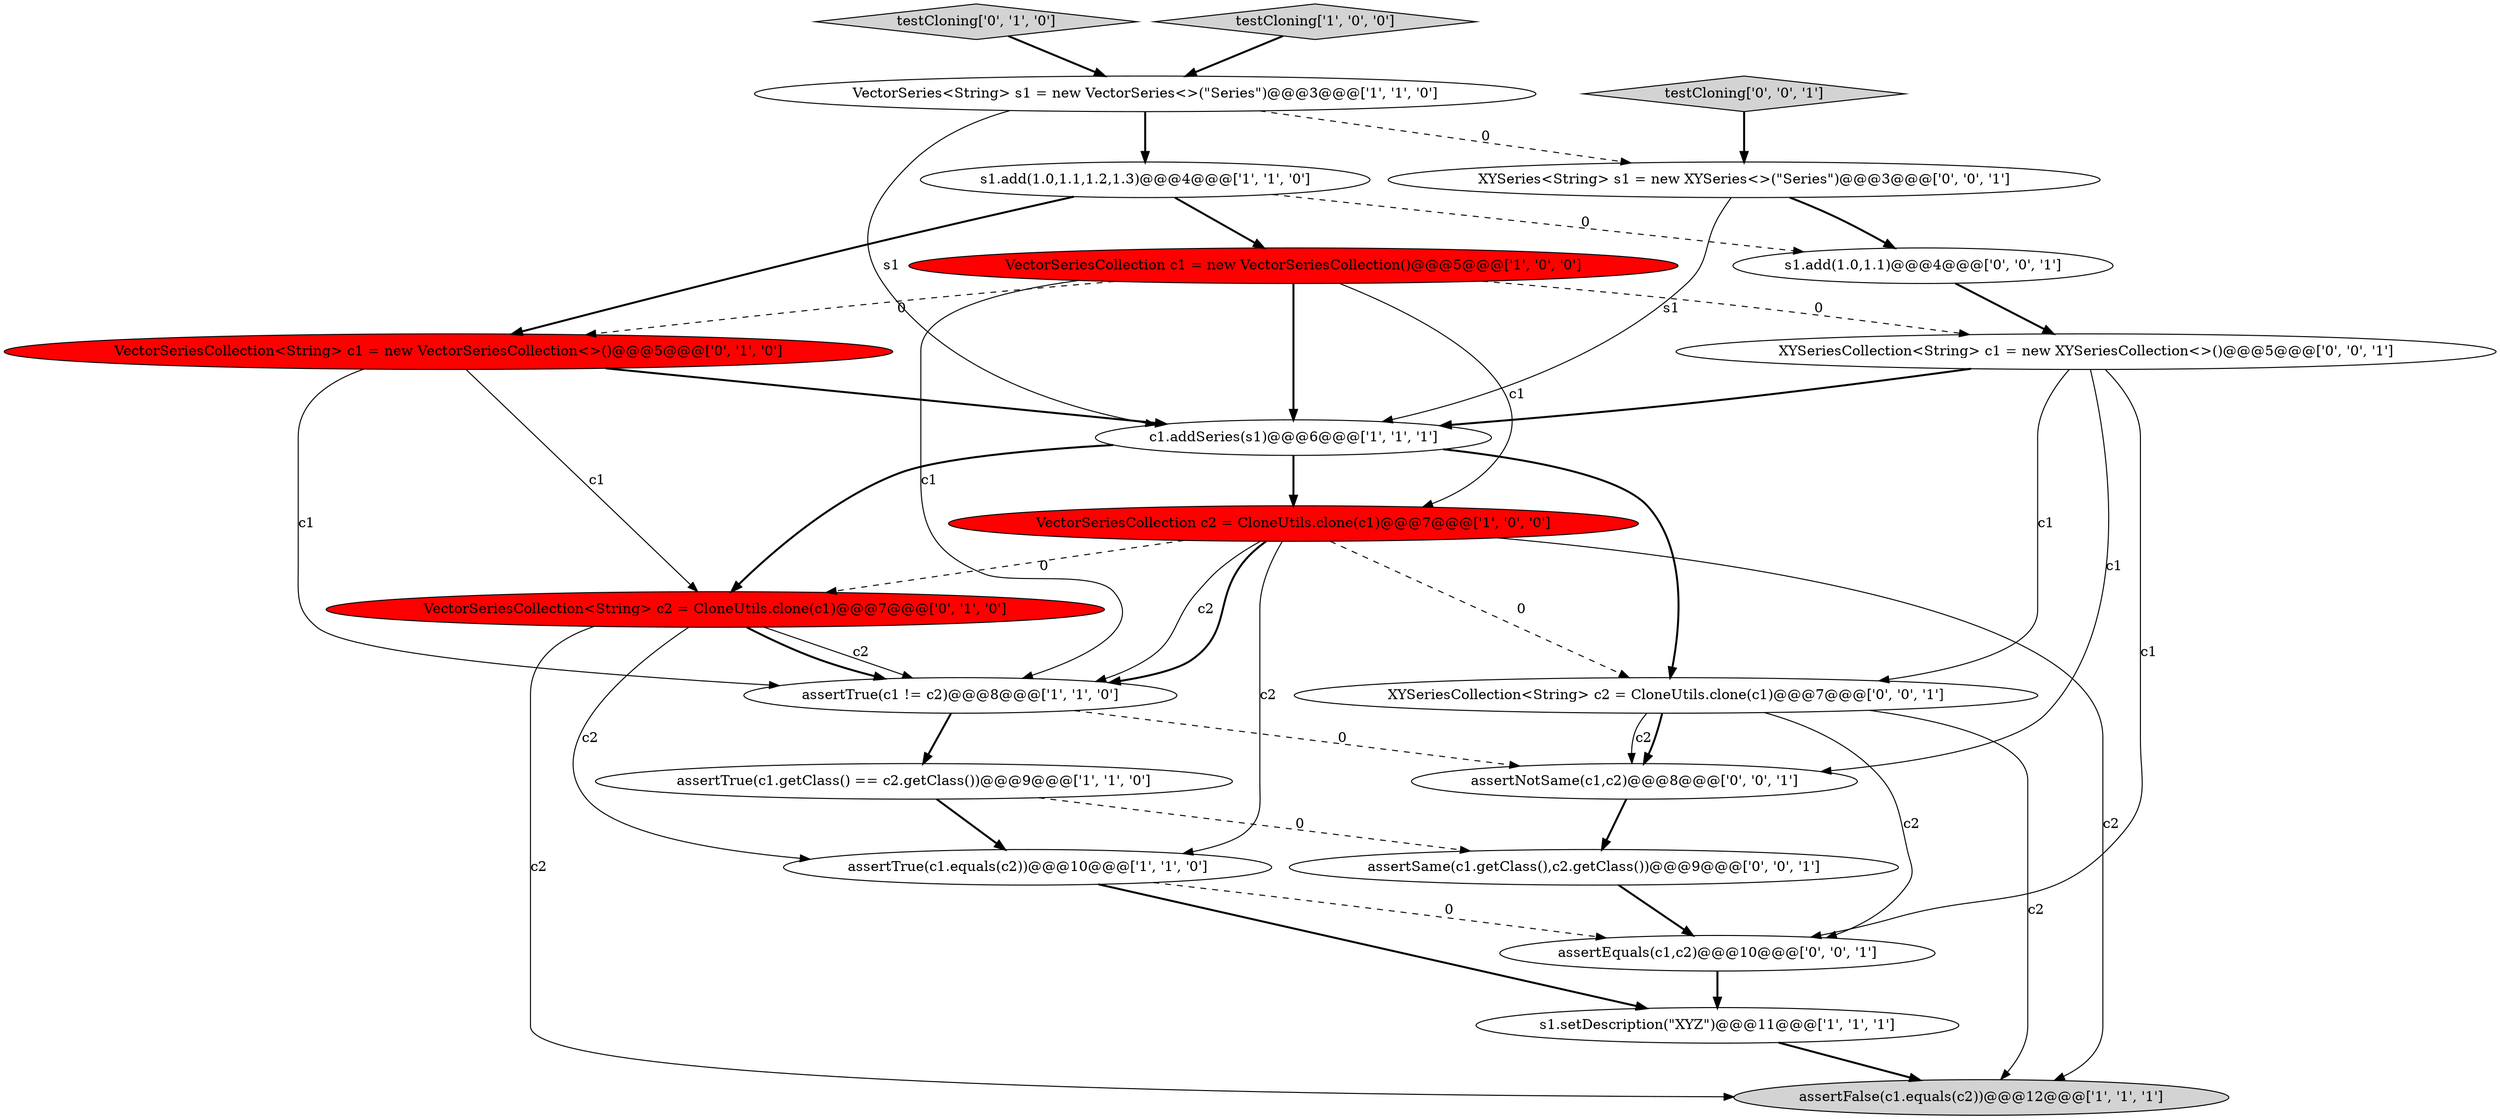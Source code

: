 digraph {
7 [style = filled, label = "VectorSeriesCollection c1 = new VectorSeriesCollection()@@@5@@@['1', '0', '0']", fillcolor = red, shape = ellipse image = "AAA1AAABBB1BBB"];
10 [style = filled, label = "c1.addSeries(s1)@@@6@@@['1', '1', '1']", fillcolor = white, shape = ellipse image = "AAA0AAABBB1BBB"];
5 [style = filled, label = "assertFalse(c1.equals(c2))@@@12@@@['1', '1', '1']", fillcolor = lightgray, shape = ellipse image = "AAA0AAABBB1BBB"];
3 [style = filled, label = "assertTrue(c1.equals(c2))@@@10@@@['1', '1', '0']", fillcolor = white, shape = ellipse image = "AAA0AAABBB1BBB"];
2 [style = filled, label = "assertTrue(c1 != c2)@@@8@@@['1', '1', '0']", fillcolor = white, shape = ellipse image = "AAA0AAABBB1BBB"];
11 [style = filled, label = "testCloning['0', '1', '0']", fillcolor = lightgray, shape = diamond image = "AAA0AAABBB2BBB"];
9 [style = filled, label = "testCloning['1', '0', '0']", fillcolor = lightgray, shape = diamond image = "AAA0AAABBB1BBB"];
6 [style = filled, label = "assertTrue(c1.getClass() == c2.getClass())@@@9@@@['1', '1', '0']", fillcolor = white, shape = ellipse image = "AAA0AAABBB1BBB"];
18 [style = filled, label = "assertNotSame(c1,c2)@@@8@@@['0', '0', '1']", fillcolor = white, shape = ellipse image = "AAA0AAABBB3BBB"];
14 [style = filled, label = "XYSeries<String> s1 = new XYSeries<>(\"Series\")@@@3@@@['0', '0', '1']", fillcolor = white, shape = ellipse image = "AAA0AAABBB3BBB"];
0 [style = filled, label = "s1.add(1.0,1.1,1.2,1.3)@@@4@@@['1', '1', '0']", fillcolor = white, shape = ellipse image = "AAA0AAABBB1BBB"];
4 [style = filled, label = "s1.setDescription(\"XYZ\")@@@11@@@['1', '1', '1']", fillcolor = white, shape = ellipse image = "AAA0AAABBB1BBB"];
20 [style = filled, label = "assertSame(c1.getClass(),c2.getClass())@@@9@@@['0', '0', '1']", fillcolor = white, shape = ellipse image = "AAA0AAABBB3BBB"];
21 [style = filled, label = "testCloning['0', '0', '1']", fillcolor = lightgray, shape = diamond image = "AAA0AAABBB3BBB"];
1 [style = filled, label = "VectorSeriesCollection c2 = CloneUtils.clone(c1)@@@7@@@['1', '0', '0']", fillcolor = red, shape = ellipse image = "AAA1AAABBB1BBB"];
15 [style = filled, label = "XYSeriesCollection<String> c1 = new XYSeriesCollection<>()@@@5@@@['0', '0', '1']", fillcolor = white, shape = ellipse image = "AAA0AAABBB3BBB"];
16 [style = filled, label = "assertEquals(c1,c2)@@@10@@@['0', '0', '1']", fillcolor = white, shape = ellipse image = "AAA0AAABBB3BBB"];
17 [style = filled, label = "XYSeriesCollection<String> c2 = CloneUtils.clone(c1)@@@7@@@['0', '0', '1']", fillcolor = white, shape = ellipse image = "AAA0AAABBB3BBB"];
8 [style = filled, label = "VectorSeries<String> s1 = new VectorSeries<>(\"Series\")@@@3@@@['1', '1', '0']", fillcolor = white, shape = ellipse image = "AAA0AAABBB1BBB"];
12 [style = filled, label = "VectorSeriesCollection<String> c1 = new VectorSeriesCollection<>()@@@5@@@['0', '1', '0']", fillcolor = red, shape = ellipse image = "AAA1AAABBB2BBB"];
13 [style = filled, label = "VectorSeriesCollection<String> c2 = CloneUtils.clone(c1)@@@7@@@['0', '1', '0']", fillcolor = red, shape = ellipse image = "AAA1AAABBB2BBB"];
19 [style = filled, label = "s1.add(1.0,1.1)@@@4@@@['0', '0', '1']", fillcolor = white, shape = ellipse image = "AAA0AAABBB3BBB"];
6->3 [style = bold, label=""];
15->17 [style = solid, label="c1"];
15->10 [style = bold, label=""];
7->10 [style = bold, label=""];
6->20 [style = dashed, label="0"];
2->6 [style = bold, label=""];
15->18 [style = solid, label="c1"];
17->18 [style = solid, label="c2"];
17->16 [style = solid, label="c2"];
0->12 [style = bold, label=""];
0->19 [style = dashed, label="0"];
1->5 [style = solid, label="c2"];
3->16 [style = dashed, label="0"];
14->10 [style = solid, label="s1"];
14->19 [style = bold, label=""];
10->17 [style = bold, label=""];
8->14 [style = dashed, label="0"];
9->8 [style = bold, label=""];
3->4 [style = bold, label=""];
0->7 [style = bold, label=""];
13->2 [style = solid, label="c2"];
8->0 [style = bold, label=""];
1->13 [style = dashed, label="0"];
18->20 [style = bold, label=""];
7->1 [style = solid, label="c1"];
12->10 [style = bold, label=""];
1->17 [style = dashed, label="0"];
20->16 [style = bold, label=""];
10->13 [style = bold, label=""];
15->16 [style = solid, label="c1"];
12->13 [style = solid, label="c1"];
21->14 [style = bold, label=""];
2->18 [style = dashed, label="0"];
7->15 [style = dashed, label="0"];
7->12 [style = dashed, label="0"];
11->8 [style = bold, label=""];
1->2 [style = bold, label=""];
1->3 [style = solid, label="c2"];
13->3 [style = solid, label="c2"];
19->15 [style = bold, label=""];
16->4 [style = bold, label=""];
10->1 [style = bold, label=""];
8->10 [style = solid, label="s1"];
17->5 [style = solid, label="c2"];
4->5 [style = bold, label=""];
13->5 [style = solid, label="c2"];
17->18 [style = bold, label=""];
12->2 [style = solid, label="c1"];
1->2 [style = solid, label="c2"];
13->2 [style = bold, label=""];
7->2 [style = solid, label="c1"];
}
